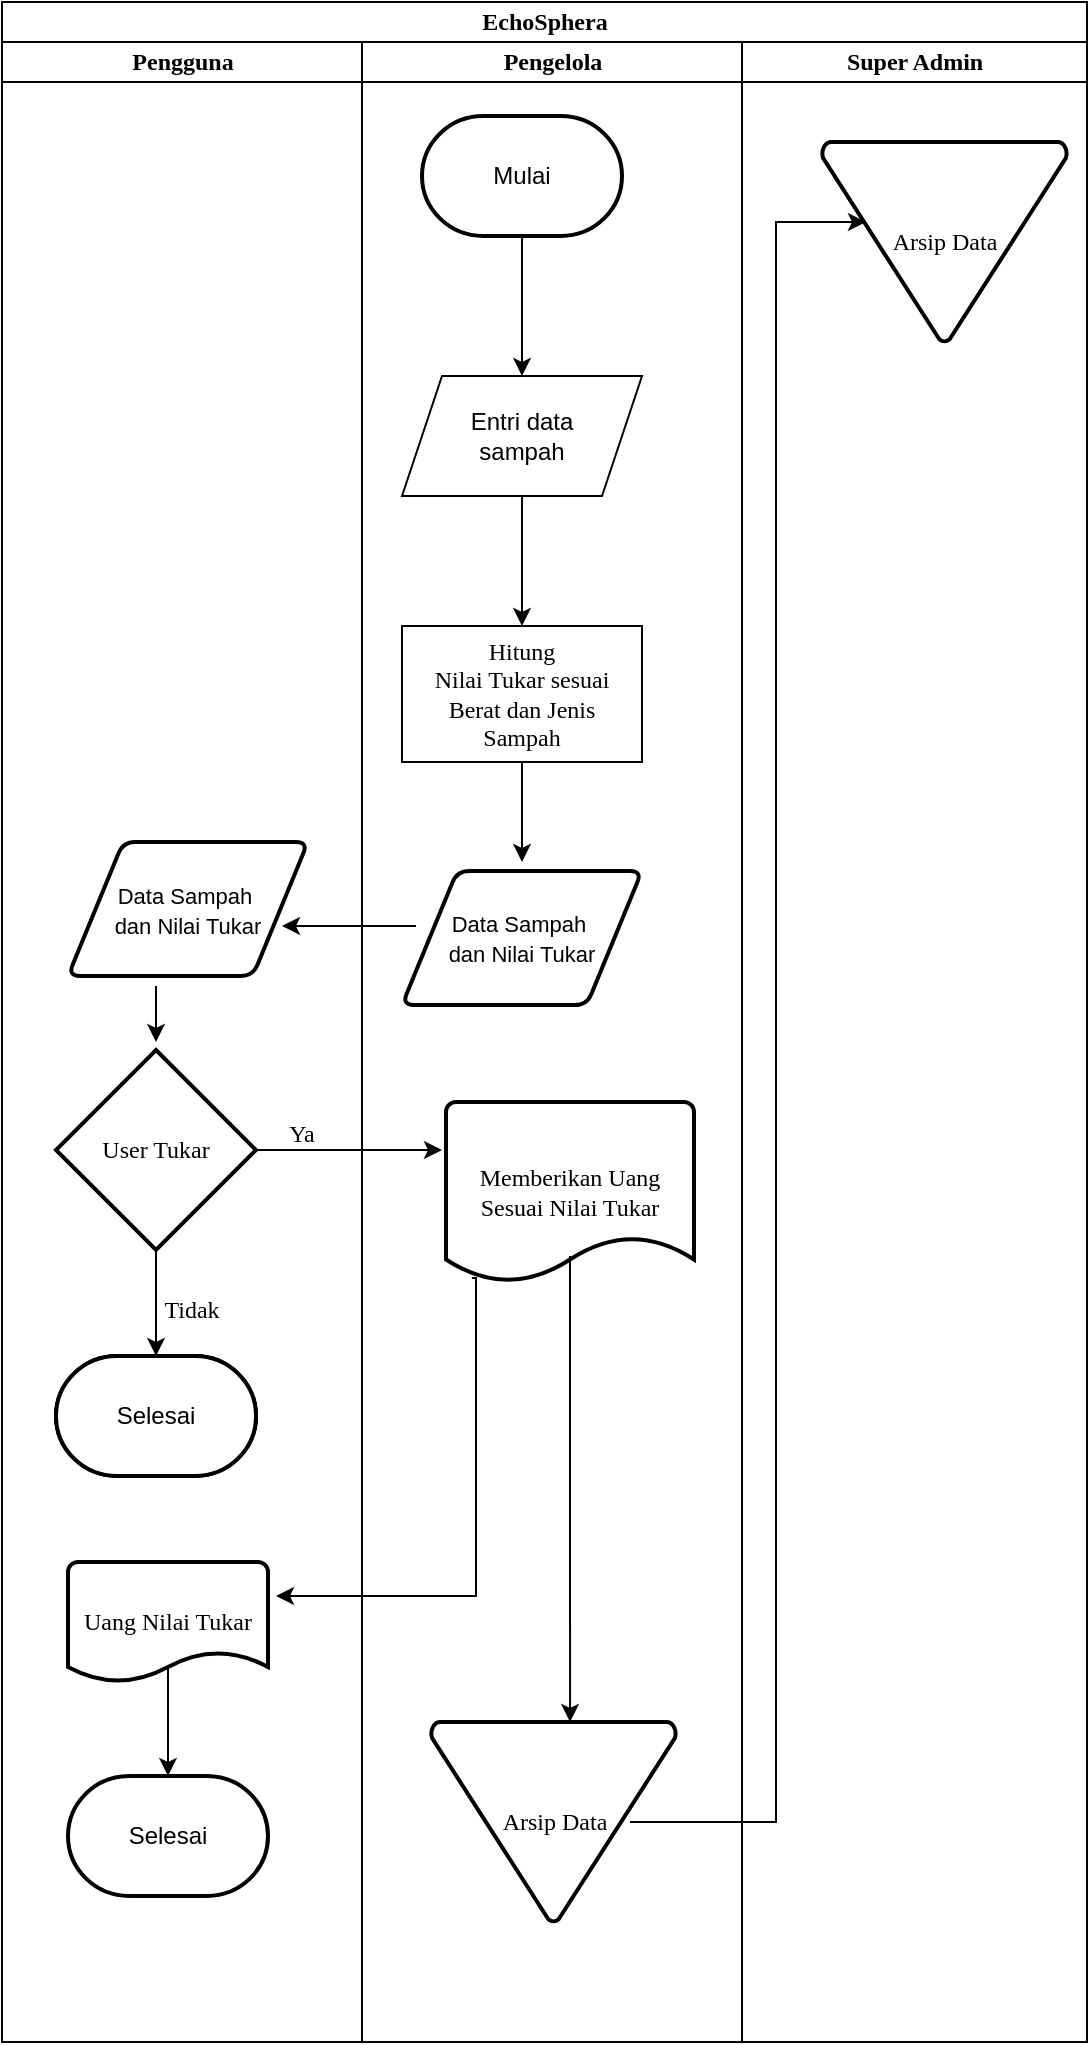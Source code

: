 <mxfile version="20.3.0" type="device"><diagram name="Page-1" id="74e2e168-ea6b-b213-b513-2b3c1d86103e"><mxGraphModel dx="787" dy="494" grid="1" gridSize="10" guides="1" tooltips="1" connect="1" arrows="1" fold="1" page="1" pageScale="1" pageWidth="1654" pageHeight="1169" background="none" math="0" shadow="0"><root><mxCell id="0"/><mxCell id="1" parent="0"/><mxCell id="77e6c97f196da883-1" value="&lt;font style=&quot;font-size: 12px;&quot;&gt;EchoSphera&lt;/font&gt;" style="swimlane;html=1;childLayout=stackLayout;startSize=20;rounded=0;shadow=0;labelBackgroundColor=none;strokeWidth=1;fontFamily=Times New Roman;fontSize=8;align=center;" parent="1" vertex="1"><mxGeometry x="543" y="83" width="542.5" height="1020" as="geometry"/></mxCell><mxCell id="77e6c97f196da883-2" value="Pengguna" style="swimlane;html=1;startSize=20;fontFamily=Times New Roman;" parent="77e6c97f196da883-1" vertex="1"><mxGeometry y="20" width="180" height="1000" as="geometry"/></mxCell><mxCell id="6LS3K03otQdjVUW43Qr9-23" style="edgeStyle=orthogonalEdgeStyle;rounded=0;orthogonalLoop=1;jettySize=auto;html=1;fontFamily=Times New Roman;" parent="77e6c97f196da883-2" edge="1"><mxGeometry relative="1" as="geometry"><mxPoint x="77" y="500" as="targetPoint"/><mxPoint x="77" y="472" as="sourcePoint"/></mxGeometry></mxCell><mxCell id="6LS3K03otQdjVUW43Qr9-26" style="edgeStyle=orthogonalEdgeStyle;rounded=0;orthogonalLoop=1;jettySize=auto;html=1;fontFamily=Times New Roman;" parent="77e6c97f196da883-2" source="6LS3K03otQdjVUW43Qr9-21" edge="1"><mxGeometry relative="1" as="geometry"><mxPoint x="220" y="554" as="targetPoint"/></mxGeometry></mxCell><mxCell id="ZCloD4kH7UVtW4SuauS--3" value="" style="edgeStyle=orthogonalEdgeStyle;rounded=0;orthogonalLoop=1;jettySize=auto;html=1;" parent="77e6c97f196da883-2" source="6LS3K03otQdjVUW43Qr9-21" target="ZCloD4kH7UVtW4SuauS--1" edge="1"><mxGeometry relative="1" as="geometry"/></mxCell><mxCell id="6LS3K03otQdjVUW43Qr9-21" value="User Tukar" style="strokeWidth=2;html=1;shape=mxgraph.flowchart.decision;whiteSpace=wrap;fontFamily=Times New Roman;" parent="77e6c97f196da883-2" vertex="1"><mxGeometry x="27" y="504" width="100" height="100" as="geometry"/></mxCell><mxCell id="6LS3K03otQdjVUW43Qr9-29" value="Ya" style="text;html=1;align=center;verticalAlign=middle;whiteSpace=wrap;rounded=0;fontFamily=Times New Roman;" parent="77e6c97f196da883-2" vertex="1"><mxGeometry x="120" y="531" width="60" height="30" as="geometry"/></mxCell><mxCell id="6gKm3snQhsMnYnXDi_N_-2" style="edgeStyle=orthogonalEdgeStyle;rounded=0;orthogonalLoop=1;jettySize=auto;html=1;exitX=0.488;exitY=0.868;exitDx=0;exitDy=0;exitPerimeter=0;" edge="1" parent="77e6c97f196da883-2" source="6LS3K03otQdjVUW43Qr9-33" target="6gKm3snQhsMnYnXDi_N_-1"><mxGeometry relative="1" as="geometry"><Array as="points"><mxPoint x="82" y="797"/><mxPoint x="83" y="797"/></Array></mxGeometry></mxCell><mxCell id="6LS3K03otQdjVUW43Qr9-33" value="Uang Nilai Tukar" style="strokeWidth=2;html=1;shape=mxgraph.flowchart.document2;whiteSpace=wrap;size=0.25;fontFamily=Times New Roman;" parent="77e6c97f196da883-2" vertex="1"><mxGeometry x="33" y="760" width="100" height="60" as="geometry"/></mxCell><mxCell id="ZCloD4kH7UVtW4SuauS--1" value="Selesai" style="strokeWidth=2;html=1;shape=mxgraph.flowchart.terminator;whiteSpace=wrap;" parent="77e6c97f196da883-2" vertex="1"><mxGeometry x="27" y="657" width="100" height="60" as="geometry"/></mxCell><mxCell id="ZCloD4kH7UVtW4SuauS--20" value="Tidak" style="text;html=1;align=center;verticalAlign=middle;whiteSpace=wrap;rounded=0;fontFamily=Times New Roman;" parent="77e6c97f196da883-2" vertex="1"><mxGeometry x="60" y="620" width="70" height="27" as="geometry"/></mxCell><mxCell id="M4SRaLe_hD_flQ7UfUW0-9" value="&lt;font style=&quot;font-size: 11px;&quot;&gt;Data Sampah&amp;nbsp;&lt;/font&gt;&lt;div&gt;&lt;font style=&quot;font-size: 11px;&quot;&gt;dan Nilai Tukar&lt;/font&gt;&lt;/div&gt;" style="shape=parallelogram;html=1;strokeWidth=2;perimeter=parallelogramPerimeter;whiteSpace=wrap;rounded=1;arcSize=12;size=0.23;" parent="77e6c97f196da883-2" vertex="1"><mxGeometry x="33" y="400" width="120" height="67" as="geometry"/></mxCell><mxCell id="6gKm3snQhsMnYnXDi_N_-1" value="Selesai" style="strokeWidth=2;html=1;shape=mxgraph.flowchart.terminator;whiteSpace=wrap;" vertex="1" parent="77e6c97f196da883-2"><mxGeometry x="33" y="867" width="100" height="60" as="geometry"/></mxCell><mxCell id="77e6c97f196da883-3" value="Pengelola" style="swimlane;html=1;startSize=20;fontFamily=Times New Roman;" parent="77e6c97f196da883-1" vertex="1"><mxGeometry x="180" y="20" width="190" height="1000" as="geometry"/></mxCell><mxCell id="6LS3K03otQdjVUW43Qr9-14" style="edgeStyle=orthogonalEdgeStyle;rounded=0;orthogonalLoop=1;jettySize=auto;html=1;fontFamily=Times New Roman;entryX=0.5;entryY=0;entryDx=0;entryDy=0;" parent="77e6c97f196da883-3" source="6gKm3snQhsMnYnXDi_N_-4" edge="1" target="6LS3K03otQdjVUW43Qr9-11"><mxGeometry relative="1" as="geometry"><mxPoint x="77" y="290" as="targetPoint"/><mxPoint x="77" y="250" as="sourcePoint"/></mxGeometry></mxCell><mxCell id="6LS3K03otQdjVUW43Qr9-18" style="edgeStyle=orthogonalEdgeStyle;rounded=0;orthogonalLoop=1;jettySize=auto;html=1;fontFamily=Times New Roman;" parent="77e6c97f196da883-3" source="6LS3K03otQdjVUW43Qr9-11" edge="1"><mxGeometry relative="1" as="geometry"><mxPoint x="80" y="410" as="targetPoint"/></mxGeometry></mxCell><mxCell id="6LS3K03otQdjVUW43Qr9-11" value="Hitung&lt;br&gt;Nilai Tukar sesuai&lt;br&gt;Berat dan Jenis&lt;br&gt;Sampah" style="rounded=0;whiteSpace=wrap;html=1;fontFamily=Times New Roman;" parent="77e6c97f196da883-3" vertex="1"><mxGeometry x="20" y="292" width="120" height="68" as="geometry"/></mxCell><mxCell id="6LS3K03otQdjVUW43Qr9-20" style="edgeStyle=orthogonalEdgeStyle;rounded=0;orthogonalLoop=1;jettySize=auto;html=1;fontFamily=Times New Roman;" parent="77e6c97f196da883-3" edge="1"><mxGeometry relative="1" as="geometry"><mxPoint x="-40" y="442" as="targetPoint"/><mxPoint x="27" y="442" as="sourcePoint"/></mxGeometry></mxCell><mxCell id="ZCloD4kH7UVtW4SuauS--6" style="edgeStyle=orthogonalEdgeStyle;rounded=0;orthogonalLoop=1;jettySize=auto;html=1;" parent="77e6c97f196da883-3" edge="1"><mxGeometry relative="1" as="geometry"><mxPoint x="-43" y="777" as="targetPoint"/><mxPoint x="55" y="618" as="sourcePoint"/><Array as="points"><mxPoint x="57" y="618"/><mxPoint x="57" y="777"/></Array></mxGeometry></mxCell><mxCell id="6LS3K03otQdjVUW43Qr9-31" value="Memberikan Uang Sesuai Nilai Tukar" style="strokeWidth=2;html=1;shape=mxgraph.flowchart.document2;whiteSpace=wrap;size=0.25;fontFamily=Times New Roman;" parent="77e6c97f196da883-3" vertex="1"><mxGeometry x="42" y="530" width="124" height="90" as="geometry"/></mxCell><mxCell id="M4SRaLe_hD_flQ7UfUW0-11" value="&lt;font style=&quot;font-size: 11px;&quot;&gt;Data Sampah&amp;nbsp;&lt;/font&gt;&lt;div&gt;&lt;font style=&quot;font-size: 11px;&quot;&gt;dan Nilai Tukar&lt;/font&gt;&lt;/div&gt;" style="shape=parallelogram;html=1;strokeWidth=2;perimeter=parallelogramPerimeter;whiteSpace=wrap;rounded=1;arcSize=12;size=0.23;" parent="77e6c97f196da883-3" vertex="1"><mxGeometry x="20" y="414.5" width="120" height="67" as="geometry"/></mxCell><mxCell id="6LS3K03otQdjVUW43Qr9-41" value="Arsip Data" style="strokeWidth=2;html=1;shape=mxgraph.flowchart.merge_or_storage;whiteSpace=wrap;fontFamily=Times New Roman;" parent="77e6c97f196da883-3" vertex="1"><mxGeometry x="34.5" y="840" width="122.5" height="100" as="geometry"/></mxCell><mxCell id="M4SRaLe_hD_flQ7UfUW0-13" value="" style="endArrow=classic;html=1;rounded=0;entryX=0.592;entryY=-0.003;entryDx=0;entryDy=0;entryPerimeter=0;" parent="77e6c97f196da883-3" edge="1"><mxGeometry width="50" height="50" relative="1" as="geometry"><mxPoint x="104" y="607" as="sourcePoint"/><mxPoint x="104.02" y="840" as="targetPoint"/></mxGeometry></mxCell><mxCell id="6gKm3snQhsMnYnXDi_N_-3" style="edgeStyle=orthogonalEdgeStyle;rounded=0;orthogonalLoop=1;jettySize=auto;html=1;" edge="1" parent="77e6c97f196da883-3" source="M4SRaLe_hD_flQ7UfUW0-2"><mxGeometry relative="1" as="geometry"><mxPoint x="80" y="167" as="targetPoint"/></mxGeometry></mxCell><mxCell id="M4SRaLe_hD_flQ7UfUW0-2" value="Mulai" style="strokeWidth=2;html=1;shape=mxgraph.flowchart.terminator;whiteSpace=wrap;" parent="77e6c97f196da883-3" vertex="1"><mxGeometry x="30" y="37" width="100" height="60" as="geometry"/></mxCell><mxCell id="6gKm3snQhsMnYnXDi_N_-4" value="Entri data &lt;br&gt;sampah" style="shape=parallelogram;perimeter=parallelogramPerimeter;whiteSpace=wrap;html=1;fixedSize=1;" vertex="1" parent="77e6c97f196da883-3"><mxGeometry x="20" y="167" width="120" height="60" as="geometry"/></mxCell><mxCell id="77e6c97f196da883-4" value="Super Admin" style="swimlane;html=1;startSize=20;fontFamily=Times New Roman;" parent="77e6c97f196da883-1" vertex="1"><mxGeometry x="370" y="20" width="172.5" height="1000" as="geometry"/></mxCell><mxCell id="6LS3K03otQdjVUW43Qr9-47" value="Arsip Data" style="strokeWidth=2;html=1;shape=mxgraph.flowchart.merge_or_storage;whiteSpace=wrap;fontFamily=Times New Roman;" parent="77e6c97f196da883-4" vertex="1"><mxGeometry x="40" y="50" width="122.5" height="100" as="geometry"/></mxCell><mxCell id="6LS3K03otQdjVUW43Qr9-46" style="edgeStyle=elbowEdgeStyle;rounded=0;orthogonalLoop=1;jettySize=auto;html=1;fontFamily=Times New Roman;exitX=0.812;exitY=0.5;exitDx=0;exitDy=0;exitPerimeter=0;" parent="1" source="6LS3K03otQdjVUW43Qr9-41" edge="1"><mxGeometry relative="1" as="geometry"><mxPoint x="975" y="193" as="targetPoint"/><mxPoint x="892" y="993" as="sourcePoint"/><Array as="points"><mxPoint x="930" y="590"/></Array></mxGeometry></mxCell><mxCell id="M4SRaLe_hD_flQ7UfUW0-1" value="Selesai" style="strokeWidth=2;html=1;shape=mxgraph.flowchart.terminator;whiteSpace=wrap;" parent="1" vertex="1"><mxGeometry x="570" y="760" width="100" height="60" as="geometry"/></mxCell></root></mxGraphModel></diagram></mxfile>